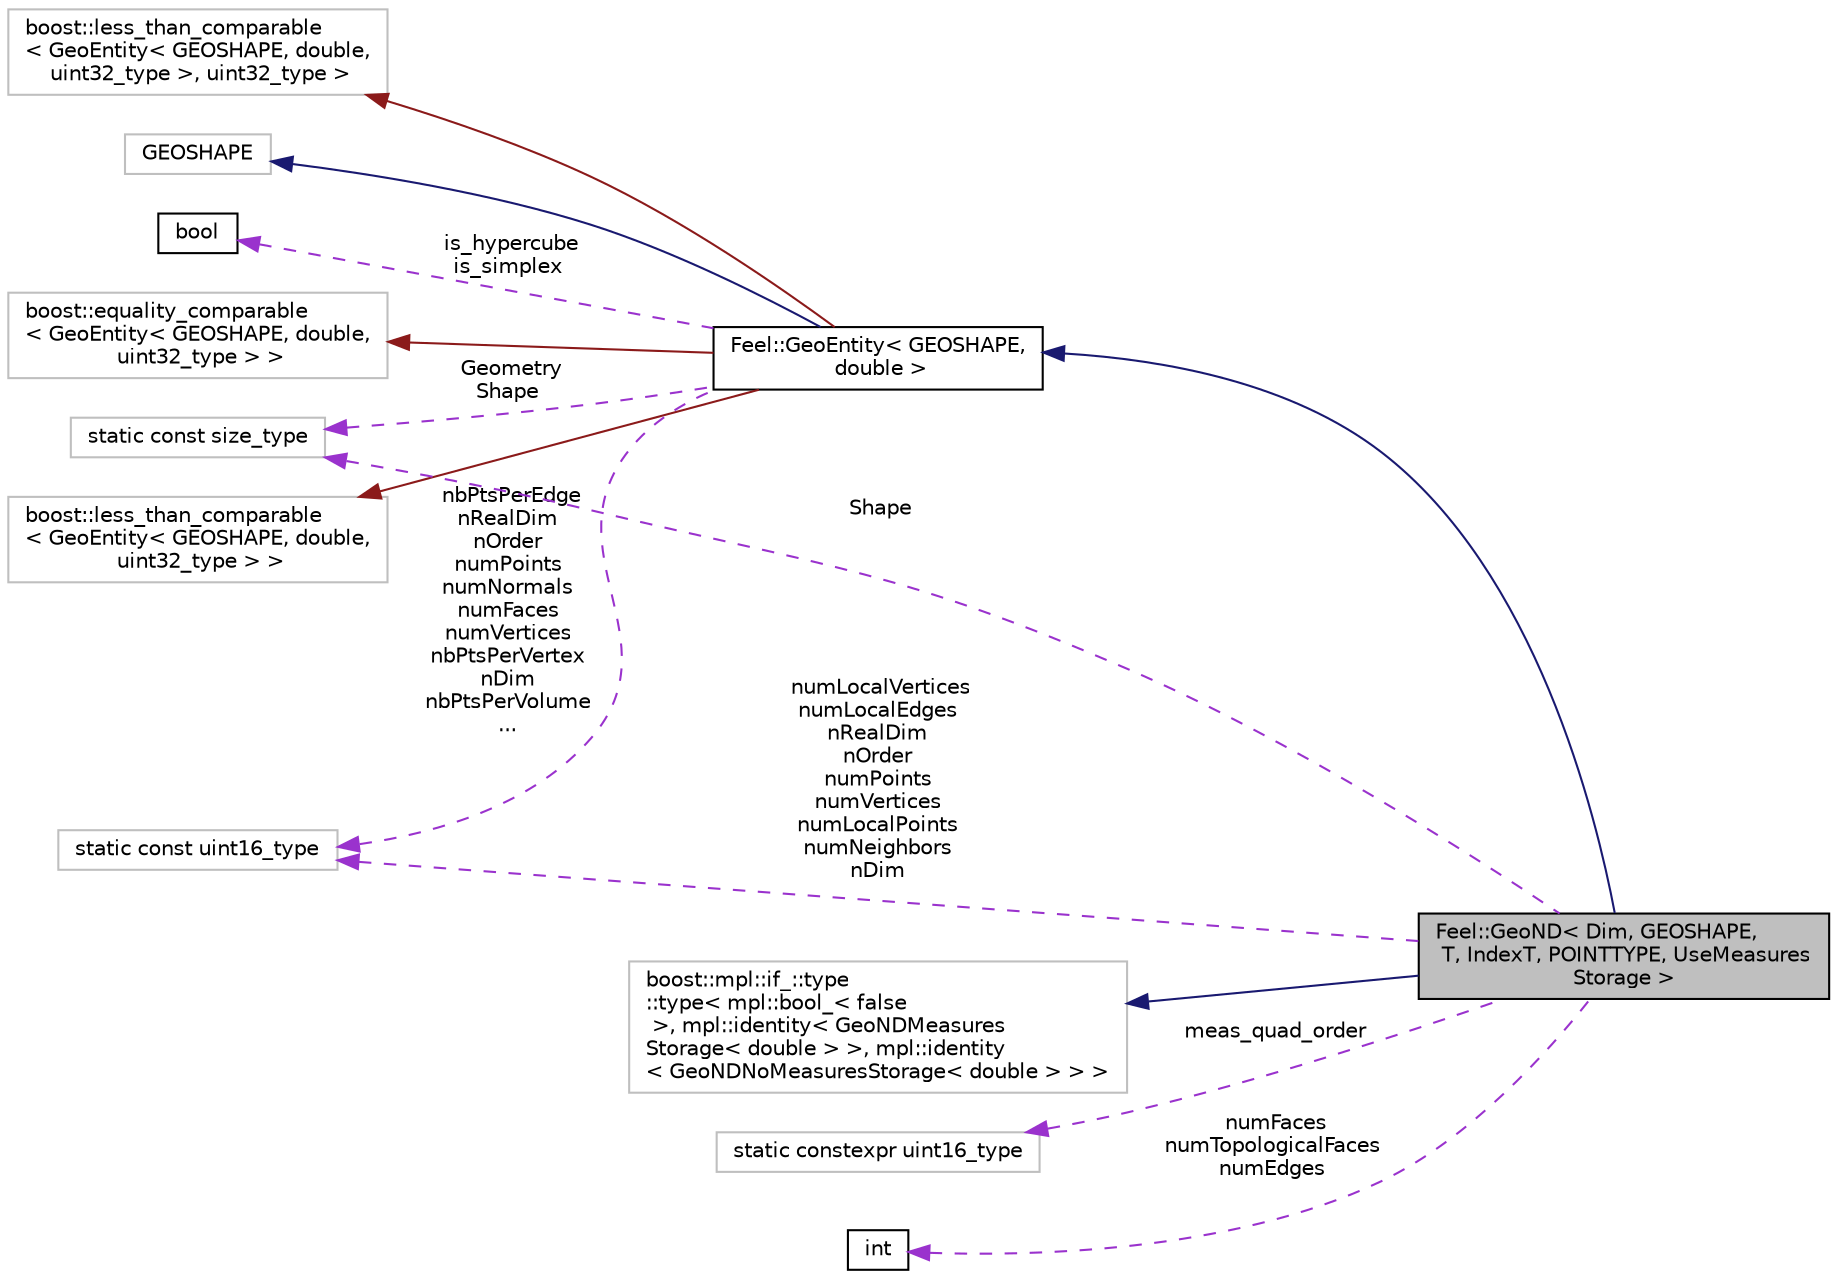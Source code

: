 digraph "Feel::GeoND&lt; Dim, GEOSHAPE, T, IndexT, POINTTYPE, UseMeasuresStorage &gt;"
{
 // LATEX_PDF_SIZE
  edge [fontname="Helvetica",fontsize="10",labelfontname="Helvetica",labelfontsize="10"];
  node [fontname="Helvetica",fontsize="10",shape=record];
  rankdir="LR";
  Node1 [label="Feel::GeoND\< Dim, GEOSHAPE,\l T, IndexT, POINTTYPE, UseMeasures\lStorage \>",height=0.2,width=0.4,color="black", fillcolor="grey75", style="filled", fontcolor="black",tooltip="Base class for Multi-dimensional basis Geometrical Entities."];
  Node2 -> Node1 [dir="back",color="midnightblue",fontsize="10",style="solid",fontname="Helvetica"];
  Node2 [label="Feel::GeoEntity\< GEOSHAPE,\l double \>",height=0.2,width=0.4,color="black", fillcolor="white", style="filled",URL="$classFeel_1_1GeoEntity.html",tooltip=" "];
  Node3 -> Node2 [dir="back",color="firebrick4",fontsize="10",style="solid",fontname="Helvetica"];
  Node3 [label="boost::equality_comparable\l\< GeoEntity\< GEOSHAPE, double,\l uint32_type \> \>",height=0.2,width=0.4,color="grey75", fillcolor="white", style="filled",tooltip=" "];
  Node4 -> Node2 [dir="back",color="firebrick4",fontsize="10",style="solid",fontname="Helvetica"];
  Node4 [label="boost::less_than_comparable\l\< GeoEntity\< GEOSHAPE, double,\l uint32_type \> \>",height=0.2,width=0.4,color="grey75", fillcolor="white", style="filled",tooltip=" "];
  Node5 -> Node2 [dir="back",color="firebrick4",fontsize="10",style="solid",fontname="Helvetica"];
  Node5 [label="boost::less_than_comparable\l\< GeoEntity\< GEOSHAPE, double,\l uint32_type \>, uint32_type \>",height=0.2,width=0.4,color="grey75", fillcolor="white", style="filled",tooltip=" "];
  Node6 -> Node2 [dir="back",color="midnightblue",fontsize="10",style="solid",fontname="Helvetica"];
  Node6 [label="GEOSHAPE",height=0.2,width=0.4,color="grey75", fillcolor="white", style="filled",tooltip=" "];
  Node7 -> Node2 [dir="back",color="darkorchid3",fontsize="10",style="dashed",label=" nbPtsPerEdge\nnRealDim\nnOrder\nnumPoints\nnumNormals\nnumFaces\nnumVertices\nnbPtsPerVertex\nnDim\nnbPtsPerVolume\n..." ,fontname="Helvetica"];
  Node7 [label="static const uint16_type",height=0.2,width=0.4,color="grey75", fillcolor="white", style="filled",tooltip=" "];
  Node8 -> Node2 [dir="back",color="darkorchid3",fontsize="10",style="dashed",label=" is_hypercube\nis_simplex" ,fontname="Helvetica"];
  Node8 [label="bool",height=0.2,width=0.4,color="black", fillcolor="white", style="filled",URL="$classbool.html",tooltip=" "];
  Node9 -> Node2 [dir="back",color="darkorchid3",fontsize="10",style="dashed",label=" Geometry\nShape" ,fontname="Helvetica"];
  Node9 [label="static const size_type",height=0.2,width=0.4,color="grey75", fillcolor="white", style="filled",tooltip=" "];
  Node10 -> Node1 [dir="back",color="midnightblue",fontsize="10",style="solid",fontname="Helvetica"];
  Node10 [label="boost::mpl::if_::type\l::type\< mpl::bool_\< false\l \>, mpl::identity\< GeoNDMeasures\lStorage\< double \> \>, mpl::identity\l\< GeoNDNoMeasuresStorage\< double \> \> \>",height=0.2,width=0.4,color="grey75", fillcolor="white", style="filled",tooltip=" "];
  Node11 -> Node1 [dir="back",color="darkorchid3",fontsize="10",style="dashed",label=" meas_quad_order" ,fontname="Helvetica"];
  Node11 [label="static constexpr uint16_type",height=0.2,width=0.4,color="grey75", fillcolor="white", style="filled",tooltip=" "];
  Node12 -> Node1 [dir="back",color="darkorchid3",fontsize="10",style="dashed",label=" numFaces\nnumTopologicalFaces\nnumEdges" ,fontname="Helvetica"];
  Node12 [label="int",height=0.2,width=0.4,color="black", fillcolor="white", style="filled",URL="$classint.html",tooltip=" "];
  Node7 -> Node1 [dir="back",color="darkorchid3",fontsize="10",style="dashed",label=" numLocalVertices\nnumLocalEdges\nnRealDim\nnOrder\nnumPoints\nnumVertices\nnumLocalPoints\nnumNeighbors\nnDim" ,fontname="Helvetica"];
  Node9 -> Node1 [dir="back",color="darkorchid3",fontsize="10",style="dashed",label=" Shape" ,fontname="Helvetica"];
}
